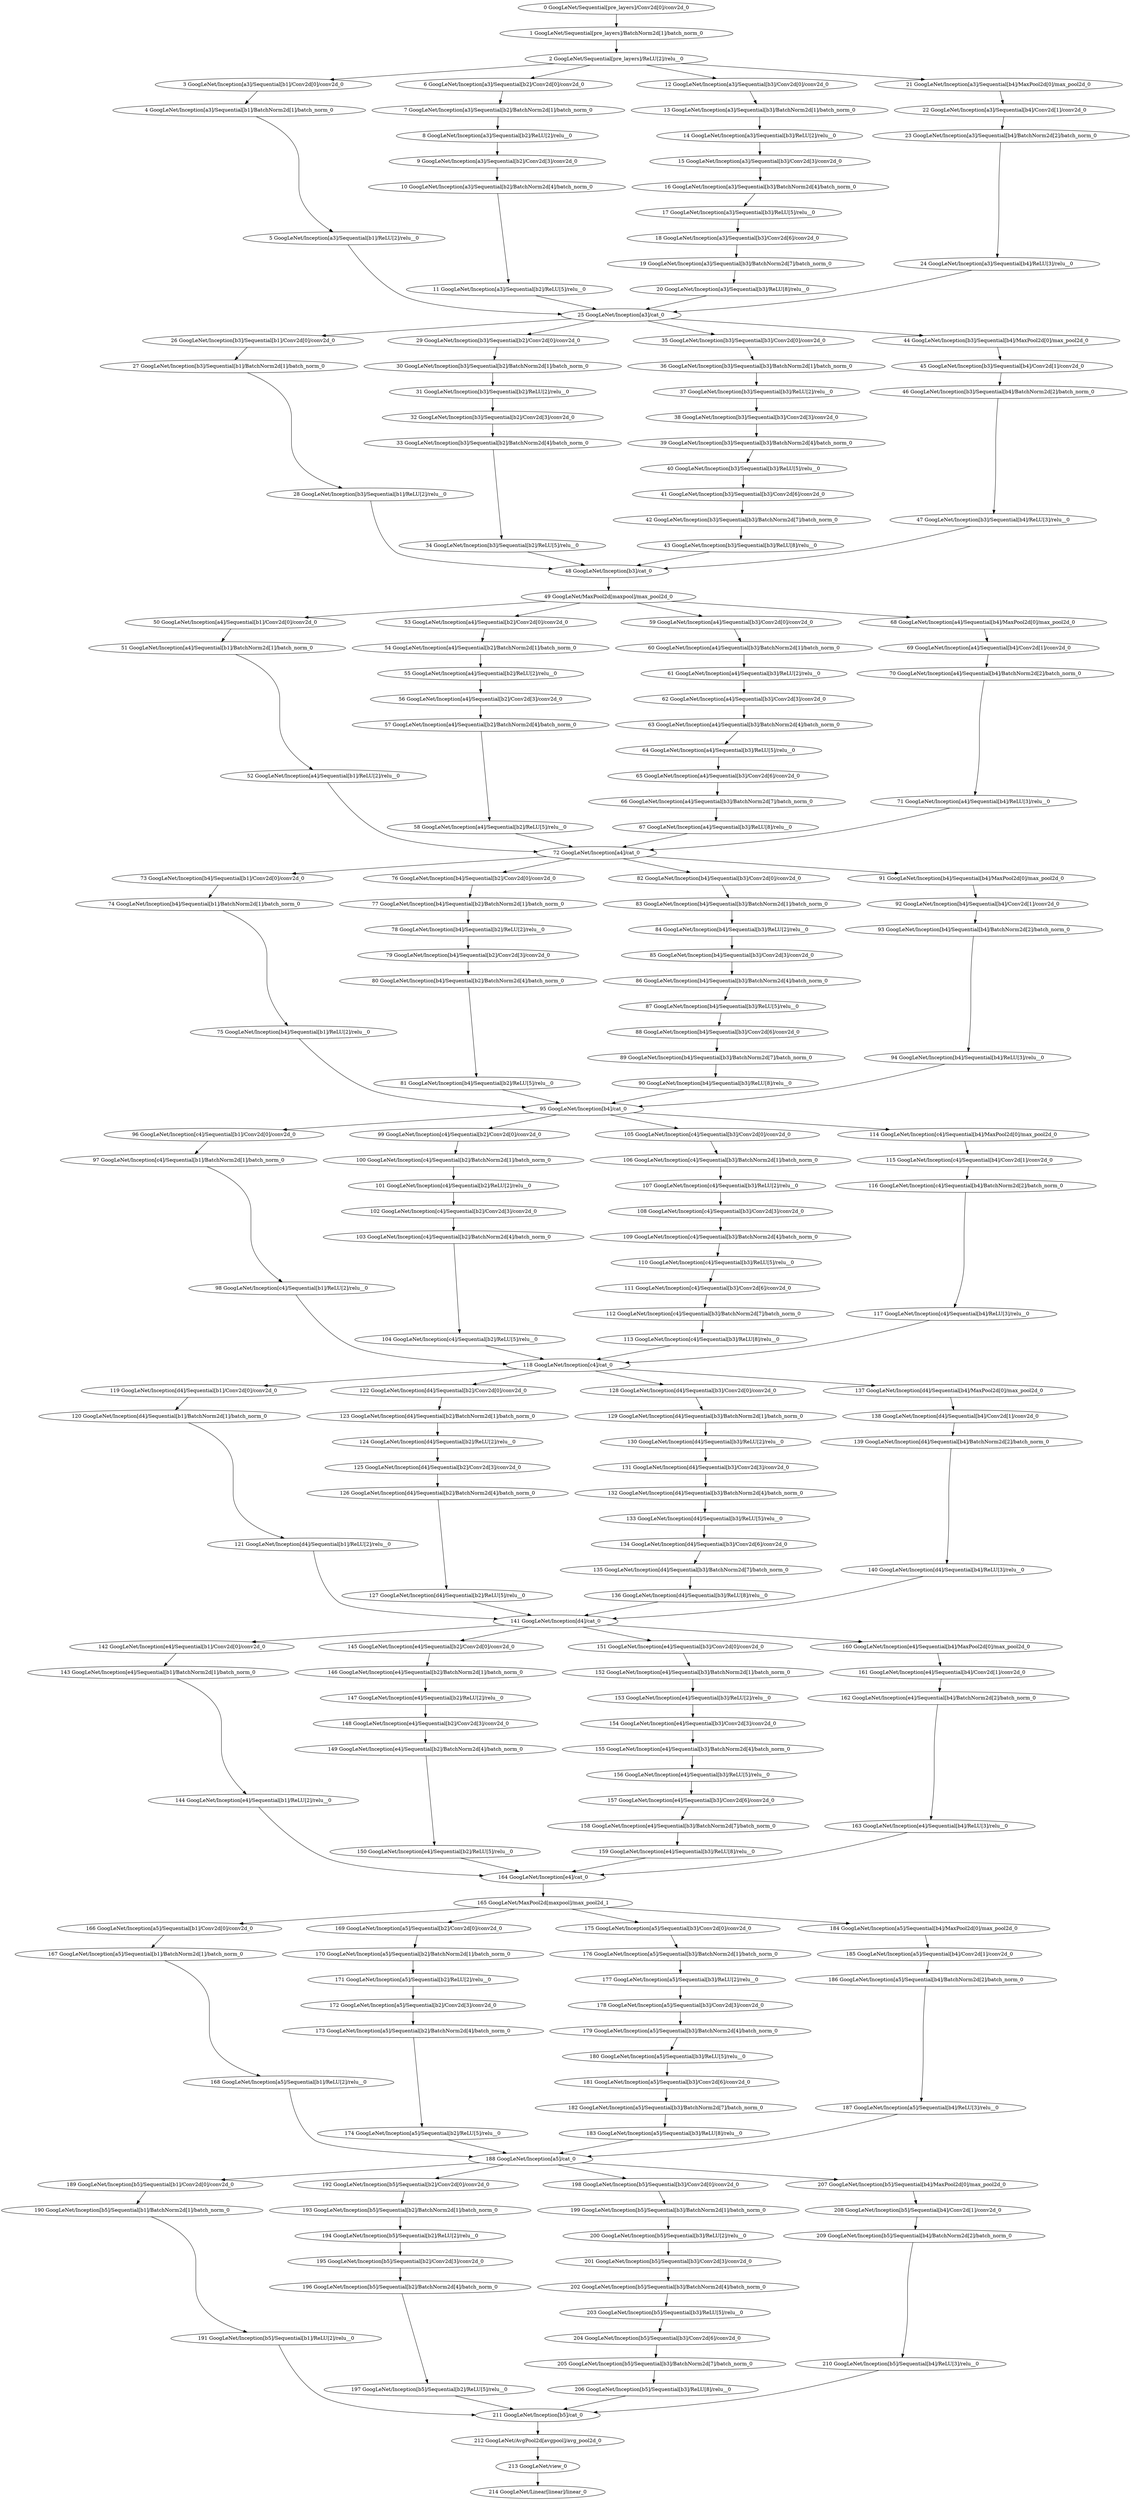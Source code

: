 strict digraph  {
"0 GoogLeNet/Sequential[pre_layers]/Conv2d[0]/conv2d_0" [id=0, type=conv2d];
"1 GoogLeNet/Sequential[pre_layers]/BatchNorm2d[1]/batch_norm_0" [id=1, type=batch_norm];
"2 GoogLeNet/Sequential[pre_layers]/ReLU[2]/relu__0" [id=2, type=relu_];
"3 GoogLeNet/Inception[a3]/Sequential[b1]/Conv2d[0]/conv2d_0" [id=3, type=conv2d];
"4 GoogLeNet/Inception[a3]/Sequential[b1]/BatchNorm2d[1]/batch_norm_0" [id=4, type=batch_norm];
"5 GoogLeNet/Inception[a3]/Sequential[b1]/ReLU[2]/relu__0" [id=5, type=relu_];
"6 GoogLeNet/Inception[a3]/Sequential[b2]/Conv2d[0]/conv2d_0" [id=6, type=conv2d];
"7 GoogLeNet/Inception[a3]/Sequential[b2]/BatchNorm2d[1]/batch_norm_0" [id=7, type=batch_norm];
"8 GoogLeNet/Inception[a3]/Sequential[b2]/ReLU[2]/relu__0" [id=8, type=relu_];
"9 GoogLeNet/Inception[a3]/Sequential[b2]/Conv2d[3]/conv2d_0" [id=9, type=conv2d];
"10 GoogLeNet/Inception[a3]/Sequential[b2]/BatchNorm2d[4]/batch_norm_0" [id=10, type=batch_norm];
"11 GoogLeNet/Inception[a3]/Sequential[b2]/ReLU[5]/relu__0" [id=11, type=relu_];
"12 GoogLeNet/Inception[a3]/Sequential[b3]/Conv2d[0]/conv2d_0" [id=12, type=conv2d];
"13 GoogLeNet/Inception[a3]/Sequential[b3]/BatchNorm2d[1]/batch_norm_0" [id=13, type=batch_norm];
"14 GoogLeNet/Inception[a3]/Sequential[b3]/ReLU[2]/relu__0" [id=14, type=relu_];
"15 GoogLeNet/Inception[a3]/Sequential[b3]/Conv2d[3]/conv2d_0" [id=15, type=conv2d];
"16 GoogLeNet/Inception[a3]/Sequential[b3]/BatchNorm2d[4]/batch_norm_0" [id=16, type=batch_norm];
"17 GoogLeNet/Inception[a3]/Sequential[b3]/ReLU[5]/relu__0" [id=17, type=relu_];
"18 GoogLeNet/Inception[a3]/Sequential[b3]/Conv2d[6]/conv2d_0" [id=18, type=conv2d];
"19 GoogLeNet/Inception[a3]/Sequential[b3]/BatchNorm2d[7]/batch_norm_0" [id=19, type=batch_norm];
"20 GoogLeNet/Inception[a3]/Sequential[b3]/ReLU[8]/relu__0" [id=20, type=relu_];
"21 GoogLeNet/Inception[a3]/Sequential[b4]/MaxPool2d[0]/max_pool2d_0" [id=21, type=max_pool2d];
"22 GoogLeNet/Inception[a3]/Sequential[b4]/Conv2d[1]/conv2d_0" [id=22, type=conv2d];
"23 GoogLeNet/Inception[a3]/Sequential[b4]/BatchNorm2d[2]/batch_norm_0" [id=23, type=batch_norm];
"24 GoogLeNet/Inception[a3]/Sequential[b4]/ReLU[3]/relu__0" [id=24, type=relu_];
"25 GoogLeNet/Inception[a3]/cat_0" [id=25, type=cat];
"26 GoogLeNet/Inception[b3]/Sequential[b1]/Conv2d[0]/conv2d_0" [id=26, type=conv2d];
"27 GoogLeNet/Inception[b3]/Sequential[b1]/BatchNorm2d[1]/batch_norm_0" [id=27, type=batch_norm];
"28 GoogLeNet/Inception[b3]/Sequential[b1]/ReLU[2]/relu__0" [id=28, type=relu_];
"29 GoogLeNet/Inception[b3]/Sequential[b2]/Conv2d[0]/conv2d_0" [id=29, type=conv2d];
"30 GoogLeNet/Inception[b3]/Sequential[b2]/BatchNorm2d[1]/batch_norm_0" [id=30, type=batch_norm];
"31 GoogLeNet/Inception[b3]/Sequential[b2]/ReLU[2]/relu__0" [id=31, type=relu_];
"32 GoogLeNet/Inception[b3]/Sequential[b2]/Conv2d[3]/conv2d_0" [id=32, type=conv2d];
"33 GoogLeNet/Inception[b3]/Sequential[b2]/BatchNorm2d[4]/batch_norm_0" [id=33, type=batch_norm];
"34 GoogLeNet/Inception[b3]/Sequential[b2]/ReLU[5]/relu__0" [id=34, type=relu_];
"35 GoogLeNet/Inception[b3]/Sequential[b3]/Conv2d[0]/conv2d_0" [id=35, type=conv2d];
"36 GoogLeNet/Inception[b3]/Sequential[b3]/BatchNorm2d[1]/batch_norm_0" [id=36, type=batch_norm];
"37 GoogLeNet/Inception[b3]/Sequential[b3]/ReLU[2]/relu__0" [id=37, type=relu_];
"38 GoogLeNet/Inception[b3]/Sequential[b3]/Conv2d[3]/conv2d_0" [id=38, type=conv2d];
"39 GoogLeNet/Inception[b3]/Sequential[b3]/BatchNorm2d[4]/batch_norm_0" [id=39, type=batch_norm];
"40 GoogLeNet/Inception[b3]/Sequential[b3]/ReLU[5]/relu__0" [id=40, type=relu_];
"41 GoogLeNet/Inception[b3]/Sequential[b3]/Conv2d[6]/conv2d_0" [id=41, type=conv2d];
"42 GoogLeNet/Inception[b3]/Sequential[b3]/BatchNorm2d[7]/batch_norm_0" [id=42, type=batch_norm];
"43 GoogLeNet/Inception[b3]/Sequential[b3]/ReLU[8]/relu__0" [id=43, type=relu_];
"44 GoogLeNet/Inception[b3]/Sequential[b4]/MaxPool2d[0]/max_pool2d_0" [id=44, type=max_pool2d];
"45 GoogLeNet/Inception[b3]/Sequential[b4]/Conv2d[1]/conv2d_0" [id=45, type=conv2d];
"46 GoogLeNet/Inception[b3]/Sequential[b4]/BatchNorm2d[2]/batch_norm_0" [id=46, type=batch_norm];
"47 GoogLeNet/Inception[b3]/Sequential[b4]/ReLU[3]/relu__0" [id=47, type=relu_];
"48 GoogLeNet/Inception[b3]/cat_0" [id=48, type=cat];
"49 GoogLeNet/MaxPool2d[maxpool]/max_pool2d_0" [id=49, type=max_pool2d];
"50 GoogLeNet/Inception[a4]/Sequential[b1]/Conv2d[0]/conv2d_0" [id=50, type=conv2d];
"51 GoogLeNet/Inception[a4]/Sequential[b1]/BatchNorm2d[1]/batch_norm_0" [id=51, type=batch_norm];
"52 GoogLeNet/Inception[a4]/Sequential[b1]/ReLU[2]/relu__0" [id=52, type=relu_];
"53 GoogLeNet/Inception[a4]/Sequential[b2]/Conv2d[0]/conv2d_0" [id=53, type=conv2d];
"54 GoogLeNet/Inception[a4]/Sequential[b2]/BatchNorm2d[1]/batch_norm_0" [id=54, type=batch_norm];
"55 GoogLeNet/Inception[a4]/Sequential[b2]/ReLU[2]/relu__0" [id=55, type=relu_];
"56 GoogLeNet/Inception[a4]/Sequential[b2]/Conv2d[3]/conv2d_0" [id=56, type=conv2d];
"57 GoogLeNet/Inception[a4]/Sequential[b2]/BatchNorm2d[4]/batch_norm_0" [id=57, type=batch_norm];
"58 GoogLeNet/Inception[a4]/Sequential[b2]/ReLU[5]/relu__0" [id=58, type=relu_];
"59 GoogLeNet/Inception[a4]/Sequential[b3]/Conv2d[0]/conv2d_0" [id=59, type=conv2d];
"60 GoogLeNet/Inception[a4]/Sequential[b3]/BatchNorm2d[1]/batch_norm_0" [id=60, type=batch_norm];
"61 GoogLeNet/Inception[a4]/Sequential[b3]/ReLU[2]/relu__0" [id=61, type=relu_];
"62 GoogLeNet/Inception[a4]/Sequential[b3]/Conv2d[3]/conv2d_0" [id=62, type=conv2d];
"63 GoogLeNet/Inception[a4]/Sequential[b3]/BatchNorm2d[4]/batch_norm_0" [id=63, type=batch_norm];
"64 GoogLeNet/Inception[a4]/Sequential[b3]/ReLU[5]/relu__0" [id=64, type=relu_];
"65 GoogLeNet/Inception[a4]/Sequential[b3]/Conv2d[6]/conv2d_0" [id=65, type=conv2d];
"66 GoogLeNet/Inception[a4]/Sequential[b3]/BatchNorm2d[7]/batch_norm_0" [id=66, type=batch_norm];
"67 GoogLeNet/Inception[a4]/Sequential[b3]/ReLU[8]/relu__0" [id=67, type=relu_];
"68 GoogLeNet/Inception[a4]/Sequential[b4]/MaxPool2d[0]/max_pool2d_0" [id=68, type=max_pool2d];
"69 GoogLeNet/Inception[a4]/Sequential[b4]/Conv2d[1]/conv2d_0" [id=69, type=conv2d];
"70 GoogLeNet/Inception[a4]/Sequential[b4]/BatchNorm2d[2]/batch_norm_0" [id=70, type=batch_norm];
"71 GoogLeNet/Inception[a4]/Sequential[b4]/ReLU[3]/relu__0" [id=71, type=relu_];
"72 GoogLeNet/Inception[a4]/cat_0" [id=72, type=cat];
"73 GoogLeNet/Inception[b4]/Sequential[b1]/Conv2d[0]/conv2d_0" [id=73, type=conv2d];
"74 GoogLeNet/Inception[b4]/Sequential[b1]/BatchNorm2d[1]/batch_norm_0" [id=74, type=batch_norm];
"75 GoogLeNet/Inception[b4]/Sequential[b1]/ReLU[2]/relu__0" [id=75, type=relu_];
"76 GoogLeNet/Inception[b4]/Sequential[b2]/Conv2d[0]/conv2d_0" [id=76, type=conv2d];
"77 GoogLeNet/Inception[b4]/Sequential[b2]/BatchNorm2d[1]/batch_norm_0" [id=77, type=batch_norm];
"78 GoogLeNet/Inception[b4]/Sequential[b2]/ReLU[2]/relu__0" [id=78, type=relu_];
"79 GoogLeNet/Inception[b4]/Sequential[b2]/Conv2d[3]/conv2d_0" [id=79, type=conv2d];
"80 GoogLeNet/Inception[b4]/Sequential[b2]/BatchNorm2d[4]/batch_norm_0" [id=80, type=batch_norm];
"81 GoogLeNet/Inception[b4]/Sequential[b2]/ReLU[5]/relu__0" [id=81, type=relu_];
"82 GoogLeNet/Inception[b4]/Sequential[b3]/Conv2d[0]/conv2d_0" [id=82, type=conv2d];
"83 GoogLeNet/Inception[b4]/Sequential[b3]/BatchNorm2d[1]/batch_norm_0" [id=83, type=batch_norm];
"84 GoogLeNet/Inception[b4]/Sequential[b3]/ReLU[2]/relu__0" [id=84, type=relu_];
"85 GoogLeNet/Inception[b4]/Sequential[b3]/Conv2d[3]/conv2d_0" [id=85, type=conv2d];
"86 GoogLeNet/Inception[b4]/Sequential[b3]/BatchNorm2d[4]/batch_norm_0" [id=86, type=batch_norm];
"87 GoogLeNet/Inception[b4]/Sequential[b3]/ReLU[5]/relu__0" [id=87, type=relu_];
"88 GoogLeNet/Inception[b4]/Sequential[b3]/Conv2d[6]/conv2d_0" [id=88, type=conv2d];
"89 GoogLeNet/Inception[b4]/Sequential[b3]/BatchNorm2d[7]/batch_norm_0" [id=89, type=batch_norm];
"90 GoogLeNet/Inception[b4]/Sequential[b3]/ReLU[8]/relu__0" [id=90, type=relu_];
"91 GoogLeNet/Inception[b4]/Sequential[b4]/MaxPool2d[0]/max_pool2d_0" [id=91, type=max_pool2d];
"92 GoogLeNet/Inception[b4]/Sequential[b4]/Conv2d[1]/conv2d_0" [id=92, type=conv2d];
"93 GoogLeNet/Inception[b4]/Sequential[b4]/BatchNorm2d[2]/batch_norm_0" [id=93, type=batch_norm];
"94 GoogLeNet/Inception[b4]/Sequential[b4]/ReLU[3]/relu__0" [id=94, type=relu_];
"95 GoogLeNet/Inception[b4]/cat_0" [id=95, type=cat];
"96 GoogLeNet/Inception[c4]/Sequential[b1]/Conv2d[0]/conv2d_0" [id=96, type=conv2d];
"97 GoogLeNet/Inception[c4]/Sequential[b1]/BatchNorm2d[1]/batch_norm_0" [id=97, type=batch_norm];
"98 GoogLeNet/Inception[c4]/Sequential[b1]/ReLU[2]/relu__0" [id=98, type=relu_];
"99 GoogLeNet/Inception[c4]/Sequential[b2]/Conv2d[0]/conv2d_0" [id=99, type=conv2d];
"100 GoogLeNet/Inception[c4]/Sequential[b2]/BatchNorm2d[1]/batch_norm_0" [id=100, type=batch_norm];
"101 GoogLeNet/Inception[c4]/Sequential[b2]/ReLU[2]/relu__0" [id=101, type=relu_];
"102 GoogLeNet/Inception[c4]/Sequential[b2]/Conv2d[3]/conv2d_0" [id=102, type=conv2d];
"103 GoogLeNet/Inception[c4]/Sequential[b2]/BatchNorm2d[4]/batch_norm_0" [id=103, type=batch_norm];
"104 GoogLeNet/Inception[c4]/Sequential[b2]/ReLU[5]/relu__0" [id=104, type=relu_];
"105 GoogLeNet/Inception[c4]/Sequential[b3]/Conv2d[0]/conv2d_0" [id=105, type=conv2d];
"106 GoogLeNet/Inception[c4]/Sequential[b3]/BatchNorm2d[1]/batch_norm_0" [id=106, type=batch_norm];
"107 GoogLeNet/Inception[c4]/Sequential[b3]/ReLU[2]/relu__0" [id=107, type=relu_];
"108 GoogLeNet/Inception[c4]/Sequential[b3]/Conv2d[3]/conv2d_0" [id=108, type=conv2d];
"109 GoogLeNet/Inception[c4]/Sequential[b3]/BatchNorm2d[4]/batch_norm_0" [id=109, type=batch_norm];
"110 GoogLeNet/Inception[c4]/Sequential[b3]/ReLU[5]/relu__0" [id=110, type=relu_];
"111 GoogLeNet/Inception[c4]/Sequential[b3]/Conv2d[6]/conv2d_0" [id=111, type=conv2d];
"112 GoogLeNet/Inception[c4]/Sequential[b3]/BatchNorm2d[7]/batch_norm_0" [id=112, type=batch_norm];
"113 GoogLeNet/Inception[c4]/Sequential[b3]/ReLU[8]/relu__0" [id=113, type=relu_];
"114 GoogLeNet/Inception[c4]/Sequential[b4]/MaxPool2d[0]/max_pool2d_0" [id=114, type=max_pool2d];
"115 GoogLeNet/Inception[c4]/Sequential[b4]/Conv2d[1]/conv2d_0" [id=115, type=conv2d];
"116 GoogLeNet/Inception[c4]/Sequential[b4]/BatchNorm2d[2]/batch_norm_0" [id=116, type=batch_norm];
"117 GoogLeNet/Inception[c4]/Sequential[b4]/ReLU[3]/relu__0" [id=117, type=relu_];
"118 GoogLeNet/Inception[c4]/cat_0" [id=118, type=cat];
"119 GoogLeNet/Inception[d4]/Sequential[b1]/Conv2d[0]/conv2d_0" [id=119, type=conv2d];
"120 GoogLeNet/Inception[d4]/Sequential[b1]/BatchNorm2d[1]/batch_norm_0" [id=120, type=batch_norm];
"121 GoogLeNet/Inception[d4]/Sequential[b1]/ReLU[2]/relu__0" [id=121, type=relu_];
"122 GoogLeNet/Inception[d4]/Sequential[b2]/Conv2d[0]/conv2d_0" [id=122, type=conv2d];
"123 GoogLeNet/Inception[d4]/Sequential[b2]/BatchNorm2d[1]/batch_norm_0" [id=123, type=batch_norm];
"124 GoogLeNet/Inception[d4]/Sequential[b2]/ReLU[2]/relu__0" [id=124, type=relu_];
"125 GoogLeNet/Inception[d4]/Sequential[b2]/Conv2d[3]/conv2d_0" [id=125, type=conv2d];
"126 GoogLeNet/Inception[d4]/Sequential[b2]/BatchNorm2d[4]/batch_norm_0" [id=126, type=batch_norm];
"127 GoogLeNet/Inception[d4]/Sequential[b2]/ReLU[5]/relu__0" [id=127, type=relu_];
"128 GoogLeNet/Inception[d4]/Sequential[b3]/Conv2d[0]/conv2d_0" [id=128, type=conv2d];
"129 GoogLeNet/Inception[d4]/Sequential[b3]/BatchNorm2d[1]/batch_norm_0" [id=129, type=batch_norm];
"130 GoogLeNet/Inception[d4]/Sequential[b3]/ReLU[2]/relu__0" [id=130, type=relu_];
"131 GoogLeNet/Inception[d4]/Sequential[b3]/Conv2d[3]/conv2d_0" [id=131, type=conv2d];
"132 GoogLeNet/Inception[d4]/Sequential[b3]/BatchNorm2d[4]/batch_norm_0" [id=132, type=batch_norm];
"133 GoogLeNet/Inception[d4]/Sequential[b3]/ReLU[5]/relu__0" [id=133, type=relu_];
"134 GoogLeNet/Inception[d4]/Sequential[b3]/Conv2d[6]/conv2d_0" [id=134, type=conv2d];
"135 GoogLeNet/Inception[d4]/Sequential[b3]/BatchNorm2d[7]/batch_norm_0" [id=135, type=batch_norm];
"136 GoogLeNet/Inception[d4]/Sequential[b3]/ReLU[8]/relu__0" [id=136, type=relu_];
"137 GoogLeNet/Inception[d4]/Sequential[b4]/MaxPool2d[0]/max_pool2d_0" [id=137, type=max_pool2d];
"138 GoogLeNet/Inception[d4]/Sequential[b4]/Conv2d[1]/conv2d_0" [id=138, type=conv2d];
"139 GoogLeNet/Inception[d4]/Sequential[b4]/BatchNorm2d[2]/batch_norm_0" [id=139, type=batch_norm];
"140 GoogLeNet/Inception[d4]/Sequential[b4]/ReLU[3]/relu__0" [id=140, type=relu_];
"141 GoogLeNet/Inception[d4]/cat_0" [id=141, type=cat];
"142 GoogLeNet/Inception[e4]/Sequential[b1]/Conv2d[0]/conv2d_0" [id=142, type=conv2d];
"143 GoogLeNet/Inception[e4]/Sequential[b1]/BatchNorm2d[1]/batch_norm_0" [id=143, type=batch_norm];
"144 GoogLeNet/Inception[e4]/Sequential[b1]/ReLU[2]/relu__0" [id=144, type=relu_];
"145 GoogLeNet/Inception[e4]/Sequential[b2]/Conv2d[0]/conv2d_0" [id=145, type=conv2d];
"146 GoogLeNet/Inception[e4]/Sequential[b2]/BatchNorm2d[1]/batch_norm_0" [id=146, type=batch_norm];
"147 GoogLeNet/Inception[e4]/Sequential[b2]/ReLU[2]/relu__0" [id=147, type=relu_];
"148 GoogLeNet/Inception[e4]/Sequential[b2]/Conv2d[3]/conv2d_0" [id=148, type=conv2d];
"149 GoogLeNet/Inception[e4]/Sequential[b2]/BatchNorm2d[4]/batch_norm_0" [id=149, type=batch_norm];
"150 GoogLeNet/Inception[e4]/Sequential[b2]/ReLU[5]/relu__0" [id=150, type=relu_];
"151 GoogLeNet/Inception[e4]/Sequential[b3]/Conv2d[0]/conv2d_0" [id=151, type=conv2d];
"152 GoogLeNet/Inception[e4]/Sequential[b3]/BatchNorm2d[1]/batch_norm_0" [id=152, type=batch_norm];
"153 GoogLeNet/Inception[e4]/Sequential[b3]/ReLU[2]/relu__0" [id=153, type=relu_];
"154 GoogLeNet/Inception[e4]/Sequential[b3]/Conv2d[3]/conv2d_0" [id=154, type=conv2d];
"155 GoogLeNet/Inception[e4]/Sequential[b3]/BatchNorm2d[4]/batch_norm_0" [id=155, type=batch_norm];
"156 GoogLeNet/Inception[e4]/Sequential[b3]/ReLU[5]/relu__0" [id=156, type=relu_];
"157 GoogLeNet/Inception[e4]/Sequential[b3]/Conv2d[6]/conv2d_0" [id=157, type=conv2d];
"158 GoogLeNet/Inception[e4]/Sequential[b3]/BatchNorm2d[7]/batch_norm_0" [id=158, type=batch_norm];
"159 GoogLeNet/Inception[e4]/Sequential[b3]/ReLU[8]/relu__0" [id=159, type=relu_];
"160 GoogLeNet/Inception[e4]/Sequential[b4]/MaxPool2d[0]/max_pool2d_0" [id=160, type=max_pool2d];
"161 GoogLeNet/Inception[e4]/Sequential[b4]/Conv2d[1]/conv2d_0" [id=161, type=conv2d];
"162 GoogLeNet/Inception[e4]/Sequential[b4]/BatchNorm2d[2]/batch_norm_0" [id=162, type=batch_norm];
"163 GoogLeNet/Inception[e4]/Sequential[b4]/ReLU[3]/relu__0" [id=163, type=relu_];
"164 GoogLeNet/Inception[e4]/cat_0" [id=164, type=cat];
"165 GoogLeNet/MaxPool2d[maxpool]/max_pool2d_1" [id=165, type=max_pool2d];
"166 GoogLeNet/Inception[a5]/Sequential[b1]/Conv2d[0]/conv2d_0" [id=166, type=conv2d];
"167 GoogLeNet/Inception[a5]/Sequential[b1]/BatchNorm2d[1]/batch_norm_0" [id=167, type=batch_norm];
"168 GoogLeNet/Inception[a5]/Sequential[b1]/ReLU[2]/relu__0" [id=168, type=relu_];
"169 GoogLeNet/Inception[a5]/Sequential[b2]/Conv2d[0]/conv2d_0" [id=169, type=conv2d];
"170 GoogLeNet/Inception[a5]/Sequential[b2]/BatchNorm2d[1]/batch_norm_0" [id=170, type=batch_norm];
"171 GoogLeNet/Inception[a5]/Sequential[b2]/ReLU[2]/relu__0" [id=171, type=relu_];
"172 GoogLeNet/Inception[a5]/Sequential[b2]/Conv2d[3]/conv2d_0" [id=172, type=conv2d];
"173 GoogLeNet/Inception[a5]/Sequential[b2]/BatchNorm2d[4]/batch_norm_0" [id=173, type=batch_norm];
"174 GoogLeNet/Inception[a5]/Sequential[b2]/ReLU[5]/relu__0" [id=174, type=relu_];
"175 GoogLeNet/Inception[a5]/Sequential[b3]/Conv2d[0]/conv2d_0" [id=175, type=conv2d];
"176 GoogLeNet/Inception[a5]/Sequential[b3]/BatchNorm2d[1]/batch_norm_0" [id=176, type=batch_norm];
"177 GoogLeNet/Inception[a5]/Sequential[b3]/ReLU[2]/relu__0" [id=177, type=relu_];
"178 GoogLeNet/Inception[a5]/Sequential[b3]/Conv2d[3]/conv2d_0" [id=178, type=conv2d];
"179 GoogLeNet/Inception[a5]/Sequential[b3]/BatchNorm2d[4]/batch_norm_0" [id=179, type=batch_norm];
"180 GoogLeNet/Inception[a5]/Sequential[b3]/ReLU[5]/relu__0" [id=180, type=relu_];
"181 GoogLeNet/Inception[a5]/Sequential[b3]/Conv2d[6]/conv2d_0" [id=181, type=conv2d];
"182 GoogLeNet/Inception[a5]/Sequential[b3]/BatchNorm2d[7]/batch_norm_0" [id=182, type=batch_norm];
"183 GoogLeNet/Inception[a5]/Sequential[b3]/ReLU[8]/relu__0" [id=183, type=relu_];
"184 GoogLeNet/Inception[a5]/Sequential[b4]/MaxPool2d[0]/max_pool2d_0" [id=184, type=max_pool2d];
"185 GoogLeNet/Inception[a5]/Sequential[b4]/Conv2d[1]/conv2d_0" [id=185, type=conv2d];
"186 GoogLeNet/Inception[a5]/Sequential[b4]/BatchNorm2d[2]/batch_norm_0" [id=186, type=batch_norm];
"187 GoogLeNet/Inception[a5]/Sequential[b4]/ReLU[3]/relu__0" [id=187, type=relu_];
"188 GoogLeNet/Inception[a5]/cat_0" [id=188, type=cat];
"189 GoogLeNet/Inception[b5]/Sequential[b1]/Conv2d[0]/conv2d_0" [id=189, type=conv2d];
"190 GoogLeNet/Inception[b5]/Sequential[b1]/BatchNorm2d[1]/batch_norm_0" [id=190, type=batch_norm];
"191 GoogLeNet/Inception[b5]/Sequential[b1]/ReLU[2]/relu__0" [id=191, type=relu_];
"192 GoogLeNet/Inception[b5]/Sequential[b2]/Conv2d[0]/conv2d_0" [id=192, type=conv2d];
"193 GoogLeNet/Inception[b5]/Sequential[b2]/BatchNorm2d[1]/batch_norm_0" [id=193, type=batch_norm];
"194 GoogLeNet/Inception[b5]/Sequential[b2]/ReLU[2]/relu__0" [id=194, type=relu_];
"195 GoogLeNet/Inception[b5]/Sequential[b2]/Conv2d[3]/conv2d_0" [id=195, type=conv2d];
"196 GoogLeNet/Inception[b5]/Sequential[b2]/BatchNorm2d[4]/batch_norm_0" [id=196, type=batch_norm];
"197 GoogLeNet/Inception[b5]/Sequential[b2]/ReLU[5]/relu__0" [id=197, type=relu_];
"198 GoogLeNet/Inception[b5]/Sequential[b3]/Conv2d[0]/conv2d_0" [id=198, type=conv2d];
"199 GoogLeNet/Inception[b5]/Sequential[b3]/BatchNorm2d[1]/batch_norm_0" [id=199, type=batch_norm];
"200 GoogLeNet/Inception[b5]/Sequential[b3]/ReLU[2]/relu__0" [id=200, type=relu_];
"201 GoogLeNet/Inception[b5]/Sequential[b3]/Conv2d[3]/conv2d_0" [id=201, type=conv2d];
"202 GoogLeNet/Inception[b5]/Sequential[b3]/BatchNorm2d[4]/batch_norm_0" [id=202, type=batch_norm];
"203 GoogLeNet/Inception[b5]/Sequential[b3]/ReLU[5]/relu__0" [id=203, type=relu_];
"204 GoogLeNet/Inception[b5]/Sequential[b3]/Conv2d[6]/conv2d_0" [id=204, type=conv2d];
"205 GoogLeNet/Inception[b5]/Sequential[b3]/BatchNorm2d[7]/batch_norm_0" [id=205, type=batch_norm];
"206 GoogLeNet/Inception[b5]/Sequential[b3]/ReLU[8]/relu__0" [id=206, type=relu_];
"207 GoogLeNet/Inception[b5]/Sequential[b4]/MaxPool2d[0]/max_pool2d_0" [id=207, type=max_pool2d];
"208 GoogLeNet/Inception[b5]/Sequential[b4]/Conv2d[1]/conv2d_0" [id=208, type=conv2d];
"209 GoogLeNet/Inception[b5]/Sequential[b4]/BatchNorm2d[2]/batch_norm_0" [id=209, type=batch_norm];
"210 GoogLeNet/Inception[b5]/Sequential[b4]/ReLU[3]/relu__0" [id=210, type=relu_];
"211 GoogLeNet/Inception[b5]/cat_0" [id=211, type=cat];
"212 GoogLeNet/AvgPool2d[avgpool]/avg_pool2d_0" [id=212, type=avg_pool2d];
"213 GoogLeNet/view_0" [id=213, type=view];
"214 GoogLeNet/Linear[linear]/linear_0" [id=214, type=linear];
"0 GoogLeNet/Sequential[pre_layers]/Conv2d[0]/conv2d_0" -> "1 GoogLeNet/Sequential[pre_layers]/BatchNorm2d[1]/batch_norm_0";
"1 GoogLeNet/Sequential[pre_layers]/BatchNorm2d[1]/batch_norm_0" -> "2 GoogLeNet/Sequential[pre_layers]/ReLU[2]/relu__0";
"2 GoogLeNet/Sequential[pre_layers]/ReLU[2]/relu__0" -> "3 GoogLeNet/Inception[a3]/Sequential[b1]/Conv2d[0]/conv2d_0";
"2 GoogLeNet/Sequential[pre_layers]/ReLU[2]/relu__0" -> "6 GoogLeNet/Inception[a3]/Sequential[b2]/Conv2d[0]/conv2d_0";
"2 GoogLeNet/Sequential[pre_layers]/ReLU[2]/relu__0" -> "12 GoogLeNet/Inception[a3]/Sequential[b3]/Conv2d[0]/conv2d_0";
"2 GoogLeNet/Sequential[pre_layers]/ReLU[2]/relu__0" -> "21 GoogLeNet/Inception[a3]/Sequential[b4]/MaxPool2d[0]/max_pool2d_0";
"3 GoogLeNet/Inception[a3]/Sequential[b1]/Conv2d[0]/conv2d_0" -> "4 GoogLeNet/Inception[a3]/Sequential[b1]/BatchNorm2d[1]/batch_norm_0";
"4 GoogLeNet/Inception[a3]/Sequential[b1]/BatchNorm2d[1]/batch_norm_0" -> "5 GoogLeNet/Inception[a3]/Sequential[b1]/ReLU[2]/relu__0";
"5 GoogLeNet/Inception[a3]/Sequential[b1]/ReLU[2]/relu__0" -> "25 GoogLeNet/Inception[a3]/cat_0";
"6 GoogLeNet/Inception[a3]/Sequential[b2]/Conv2d[0]/conv2d_0" -> "7 GoogLeNet/Inception[a3]/Sequential[b2]/BatchNorm2d[1]/batch_norm_0";
"7 GoogLeNet/Inception[a3]/Sequential[b2]/BatchNorm2d[1]/batch_norm_0" -> "8 GoogLeNet/Inception[a3]/Sequential[b2]/ReLU[2]/relu__0";
"8 GoogLeNet/Inception[a3]/Sequential[b2]/ReLU[2]/relu__0" -> "9 GoogLeNet/Inception[a3]/Sequential[b2]/Conv2d[3]/conv2d_0";
"9 GoogLeNet/Inception[a3]/Sequential[b2]/Conv2d[3]/conv2d_0" -> "10 GoogLeNet/Inception[a3]/Sequential[b2]/BatchNorm2d[4]/batch_norm_0";
"10 GoogLeNet/Inception[a3]/Sequential[b2]/BatchNorm2d[4]/batch_norm_0" -> "11 GoogLeNet/Inception[a3]/Sequential[b2]/ReLU[5]/relu__0";
"11 GoogLeNet/Inception[a3]/Sequential[b2]/ReLU[5]/relu__0" -> "25 GoogLeNet/Inception[a3]/cat_0";
"12 GoogLeNet/Inception[a3]/Sequential[b3]/Conv2d[0]/conv2d_0" -> "13 GoogLeNet/Inception[a3]/Sequential[b3]/BatchNorm2d[1]/batch_norm_0";
"13 GoogLeNet/Inception[a3]/Sequential[b3]/BatchNorm2d[1]/batch_norm_0" -> "14 GoogLeNet/Inception[a3]/Sequential[b3]/ReLU[2]/relu__0";
"14 GoogLeNet/Inception[a3]/Sequential[b3]/ReLU[2]/relu__0" -> "15 GoogLeNet/Inception[a3]/Sequential[b3]/Conv2d[3]/conv2d_0";
"15 GoogLeNet/Inception[a3]/Sequential[b3]/Conv2d[3]/conv2d_0" -> "16 GoogLeNet/Inception[a3]/Sequential[b3]/BatchNorm2d[4]/batch_norm_0";
"16 GoogLeNet/Inception[a3]/Sequential[b3]/BatchNorm2d[4]/batch_norm_0" -> "17 GoogLeNet/Inception[a3]/Sequential[b3]/ReLU[5]/relu__0";
"17 GoogLeNet/Inception[a3]/Sequential[b3]/ReLU[5]/relu__0" -> "18 GoogLeNet/Inception[a3]/Sequential[b3]/Conv2d[6]/conv2d_0";
"18 GoogLeNet/Inception[a3]/Sequential[b3]/Conv2d[6]/conv2d_0" -> "19 GoogLeNet/Inception[a3]/Sequential[b3]/BatchNorm2d[7]/batch_norm_0";
"19 GoogLeNet/Inception[a3]/Sequential[b3]/BatchNorm2d[7]/batch_norm_0" -> "20 GoogLeNet/Inception[a3]/Sequential[b3]/ReLU[8]/relu__0";
"20 GoogLeNet/Inception[a3]/Sequential[b3]/ReLU[8]/relu__0" -> "25 GoogLeNet/Inception[a3]/cat_0";
"21 GoogLeNet/Inception[a3]/Sequential[b4]/MaxPool2d[0]/max_pool2d_0" -> "22 GoogLeNet/Inception[a3]/Sequential[b4]/Conv2d[1]/conv2d_0";
"22 GoogLeNet/Inception[a3]/Sequential[b4]/Conv2d[1]/conv2d_0" -> "23 GoogLeNet/Inception[a3]/Sequential[b4]/BatchNorm2d[2]/batch_norm_0";
"23 GoogLeNet/Inception[a3]/Sequential[b4]/BatchNorm2d[2]/batch_norm_0" -> "24 GoogLeNet/Inception[a3]/Sequential[b4]/ReLU[3]/relu__0";
"24 GoogLeNet/Inception[a3]/Sequential[b4]/ReLU[3]/relu__0" -> "25 GoogLeNet/Inception[a3]/cat_0";
"25 GoogLeNet/Inception[a3]/cat_0" -> "26 GoogLeNet/Inception[b3]/Sequential[b1]/Conv2d[0]/conv2d_0";
"25 GoogLeNet/Inception[a3]/cat_0" -> "29 GoogLeNet/Inception[b3]/Sequential[b2]/Conv2d[0]/conv2d_0";
"25 GoogLeNet/Inception[a3]/cat_0" -> "35 GoogLeNet/Inception[b3]/Sequential[b3]/Conv2d[0]/conv2d_0";
"25 GoogLeNet/Inception[a3]/cat_0" -> "44 GoogLeNet/Inception[b3]/Sequential[b4]/MaxPool2d[0]/max_pool2d_0";
"26 GoogLeNet/Inception[b3]/Sequential[b1]/Conv2d[0]/conv2d_0" -> "27 GoogLeNet/Inception[b3]/Sequential[b1]/BatchNorm2d[1]/batch_norm_0";
"27 GoogLeNet/Inception[b3]/Sequential[b1]/BatchNorm2d[1]/batch_norm_0" -> "28 GoogLeNet/Inception[b3]/Sequential[b1]/ReLU[2]/relu__0";
"28 GoogLeNet/Inception[b3]/Sequential[b1]/ReLU[2]/relu__0" -> "48 GoogLeNet/Inception[b3]/cat_0";
"29 GoogLeNet/Inception[b3]/Sequential[b2]/Conv2d[0]/conv2d_0" -> "30 GoogLeNet/Inception[b3]/Sequential[b2]/BatchNorm2d[1]/batch_norm_0";
"30 GoogLeNet/Inception[b3]/Sequential[b2]/BatchNorm2d[1]/batch_norm_0" -> "31 GoogLeNet/Inception[b3]/Sequential[b2]/ReLU[2]/relu__0";
"31 GoogLeNet/Inception[b3]/Sequential[b2]/ReLU[2]/relu__0" -> "32 GoogLeNet/Inception[b3]/Sequential[b2]/Conv2d[3]/conv2d_0";
"32 GoogLeNet/Inception[b3]/Sequential[b2]/Conv2d[3]/conv2d_0" -> "33 GoogLeNet/Inception[b3]/Sequential[b2]/BatchNorm2d[4]/batch_norm_0";
"33 GoogLeNet/Inception[b3]/Sequential[b2]/BatchNorm2d[4]/batch_norm_0" -> "34 GoogLeNet/Inception[b3]/Sequential[b2]/ReLU[5]/relu__0";
"34 GoogLeNet/Inception[b3]/Sequential[b2]/ReLU[5]/relu__0" -> "48 GoogLeNet/Inception[b3]/cat_0";
"35 GoogLeNet/Inception[b3]/Sequential[b3]/Conv2d[0]/conv2d_0" -> "36 GoogLeNet/Inception[b3]/Sequential[b3]/BatchNorm2d[1]/batch_norm_0";
"36 GoogLeNet/Inception[b3]/Sequential[b3]/BatchNorm2d[1]/batch_norm_0" -> "37 GoogLeNet/Inception[b3]/Sequential[b3]/ReLU[2]/relu__0";
"37 GoogLeNet/Inception[b3]/Sequential[b3]/ReLU[2]/relu__0" -> "38 GoogLeNet/Inception[b3]/Sequential[b3]/Conv2d[3]/conv2d_0";
"38 GoogLeNet/Inception[b3]/Sequential[b3]/Conv2d[3]/conv2d_0" -> "39 GoogLeNet/Inception[b3]/Sequential[b3]/BatchNorm2d[4]/batch_norm_0";
"39 GoogLeNet/Inception[b3]/Sequential[b3]/BatchNorm2d[4]/batch_norm_0" -> "40 GoogLeNet/Inception[b3]/Sequential[b3]/ReLU[5]/relu__0";
"40 GoogLeNet/Inception[b3]/Sequential[b3]/ReLU[5]/relu__0" -> "41 GoogLeNet/Inception[b3]/Sequential[b3]/Conv2d[6]/conv2d_0";
"41 GoogLeNet/Inception[b3]/Sequential[b3]/Conv2d[6]/conv2d_0" -> "42 GoogLeNet/Inception[b3]/Sequential[b3]/BatchNorm2d[7]/batch_norm_0";
"42 GoogLeNet/Inception[b3]/Sequential[b3]/BatchNorm2d[7]/batch_norm_0" -> "43 GoogLeNet/Inception[b3]/Sequential[b3]/ReLU[8]/relu__0";
"43 GoogLeNet/Inception[b3]/Sequential[b3]/ReLU[8]/relu__0" -> "48 GoogLeNet/Inception[b3]/cat_0";
"44 GoogLeNet/Inception[b3]/Sequential[b4]/MaxPool2d[0]/max_pool2d_0" -> "45 GoogLeNet/Inception[b3]/Sequential[b4]/Conv2d[1]/conv2d_0";
"45 GoogLeNet/Inception[b3]/Sequential[b4]/Conv2d[1]/conv2d_0" -> "46 GoogLeNet/Inception[b3]/Sequential[b4]/BatchNorm2d[2]/batch_norm_0";
"46 GoogLeNet/Inception[b3]/Sequential[b4]/BatchNorm2d[2]/batch_norm_0" -> "47 GoogLeNet/Inception[b3]/Sequential[b4]/ReLU[3]/relu__0";
"47 GoogLeNet/Inception[b3]/Sequential[b4]/ReLU[3]/relu__0" -> "48 GoogLeNet/Inception[b3]/cat_0";
"48 GoogLeNet/Inception[b3]/cat_0" -> "49 GoogLeNet/MaxPool2d[maxpool]/max_pool2d_0";
"49 GoogLeNet/MaxPool2d[maxpool]/max_pool2d_0" -> "50 GoogLeNet/Inception[a4]/Sequential[b1]/Conv2d[0]/conv2d_0";
"49 GoogLeNet/MaxPool2d[maxpool]/max_pool2d_0" -> "53 GoogLeNet/Inception[a4]/Sequential[b2]/Conv2d[0]/conv2d_0";
"49 GoogLeNet/MaxPool2d[maxpool]/max_pool2d_0" -> "59 GoogLeNet/Inception[a4]/Sequential[b3]/Conv2d[0]/conv2d_0";
"49 GoogLeNet/MaxPool2d[maxpool]/max_pool2d_0" -> "68 GoogLeNet/Inception[a4]/Sequential[b4]/MaxPool2d[0]/max_pool2d_0";
"50 GoogLeNet/Inception[a4]/Sequential[b1]/Conv2d[0]/conv2d_0" -> "51 GoogLeNet/Inception[a4]/Sequential[b1]/BatchNorm2d[1]/batch_norm_0";
"51 GoogLeNet/Inception[a4]/Sequential[b1]/BatchNorm2d[1]/batch_norm_0" -> "52 GoogLeNet/Inception[a4]/Sequential[b1]/ReLU[2]/relu__0";
"52 GoogLeNet/Inception[a4]/Sequential[b1]/ReLU[2]/relu__0" -> "72 GoogLeNet/Inception[a4]/cat_0";
"53 GoogLeNet/Inception[a4]/Sequential[b2]/Conv2d[0]/conv2d_0" -> "54 GoogLeNet/Inception[a4]/Sequential[b2]/BatchNorm2d[1]/batch_norm_0";
"54 GoogLeNet/Inception[a4]/Sequential[b2]/BatchNorm2d[1]/batch_norm_0" -> "55 GoogLeNet/Inception[a4]/Sequential[b2]/ReLU[2]/relu__0";
"55 GoogLeNet/Inception[a4]/Sequential[b2]/ReLU[2]/relu__0" -> "56 GoogLeNet/Inception[a4]/Sequential[b2]/Conv2d[3]/conv2d_0";
"56 GoogLeNet/Inception[a4]/Sequential[b2]/Conv2d[3]/conv2d_0" -> "57 GoogLeNet/Inception[a4]/Sequential[b2]/BatchNorm2d[4]/batch_norm_0";
"57 GoogLeNet/Inception[a4]/Sequential[b2]/BatchNorm2d[4]/batch_norm_0" -> "58 GoogLeNet/Inception[a4]/Sequential[b2]/ReLU[5]/relu__0";
"58 GoogLeNet/Inception[a4]/Sequential[b2]/ReLU[5]/relu__0" -> "72 GoogLeNet/Inception[a4]/cat_0";
"59 GoogLeNet/Inception[a4]/Sequential[b3]/Conv2d[0]/conv2d_0" -> "60 GoogLeNet/Inception[a4]/Sequential[b3]/BatchNorm2d[1]/batch_norm_0";
"60 GoogLeNet/Inception[a4]/Sequential[b3]/BatchNorm2d[1]/batch_norm_0" -> "61 GoogLeNet/Inception[a4]/Sequential[b3]/ReLU[2]/relu__0";
"61 GoogLeNet/Inception[a4]/Sequential[b3]/ReLU[2]/relu__0" -> "62 GoogLeNet/Inception[a4]/Sequential[b3]/Conv2d[3]/conv2d_0";
"62 GoogLeNet/Inception[a4]/Sequential[b3]/Conv2d[3]/conv2d_0" -> "63 GoogLeNet/Inception[a4]/Sequential[b3]/BatchNorm2d[4]/batch_norm_0";
"63 GoogLeNet/Inception[a4]/Sequential[b3]/BatchNorm2d[4]/batch_norm_0" -> "64 GoogLeNet/Inception[a4]/Sequential[b3]/ReLU[5]/relu__0";
"64 GoogLeNet/Inception[a4]/Sequential[b3]/ReLU[5]/relu__0" -> "65 GoogLeNet/Inception[a4]/Sequential[b3]/Conv2d[6]/conv2d_0";
"65 GoogLeNet/Inception[a4]/Sequential[b3]/Conv2d[6]/conv2d_0" -> "66 GoogLeNet/Inception[a4]/Sequential[b3]/BatchNorm2d[7]/batch_norm_0";
"66 GoogLeNet/Inception[a4]/Sequential[b3]/BatchNorm2d[7]/batch_norm_0" -> "67 GoogLeNet/Inception[a4]/Sequential[b3]/ReLU[8]/relu__0";
"67 GoogLeNet/Inception[a4]/Sequential[b3]/ReLU[8]/relu__0" -> "72 GoogLeNet/Inception[a4]/cat_0";
"68 GoogLeNet/Inception[a4]/Sequential[b4]/MaxPool2d[0]/max_pool2d_0" -> "69 GoogLeNet/Inception[a4]/Sequential[b4]/Conv2d[1]/conv2d_0";
"69 GoogLeNet/Inception[a4]/Sequential[b4]/Conv2d[1]/conv2d_0" -> "70 GoogLeNet/Inception[a4]/Sequential[b4]/BatchNorm2d[2]/batch_norm_0";
"70 GoogLeNet/Inception[a4]/Sequential[b4]/BatchNorm2d[2]/batch_norm_0" -> "71 GoogLeNet/Inception[a4]/Sequential[b4]/ReLU[3]/relu__0";
"71 GoogLeNet/Inception[a4]/Sequential[b4]/ReLU[3]/relu__0" -> "72 GoogLeNet/Inception[a4]/cat_0";
"72 GoogLeNet/Inception[a4]/cat_0" -> "73 GoogLeNet/Inception[b4]/Sequential[b1]/Conv2d[0]/conv2d_0";
"72 GoogLeNet/Inception[a4]/cat_0" -> "76 GoogLeNet/Inception[b4]/Sequential[b2]/Conv2d[0]/conv2d_0";
"72 GoogLeNet/Inception[a4]/cat_0" -> "82 GoogLeNet/Inception[b4]/Sequential[b3]/Conv2d[0]/conv2d_0";
"72 GoogLeNet/Inception[a4]/cat_0" -> "91 GoogLeNet/Inception[b4]/Sequential[b4]/MaxPool2d[0]/max_pool2d_0";
"73 GoogLeNet/Inception[b4]/Sequential[b1]/Conv2d[0]/conv2d_0" -> "74 GoogLeNet/Inception[b4]/Sequential[b1]/BatchNorm2d[1]/batch_norm_0";
"74 GoogLeNet/Inception[b4]/Sequential[b1]/BatchNorm2d[1]/batch_norm_0" -> "75 GoogLeNet/Inception[b4]/Sequential[b1]/ReLU[2]/relu__0";
"75 GoogLeNet/Inception[b4]/Sequential[b1]/ReLU[2]/relu__0" -> "95 GoogLeNet/Inception[b4]/cat_0";
"76 GoogLeNet/Inception[b4]/Sequential[b2]/Conv2d[0]/conv2d_0" -> "77 GoogLeNet/Inception[b4]/Sequential[b2]/BatchNorm2d[1]/batch_norm_0";
"77 GoogLeNet/Inception[b4]/Sequential[b2]/BatchNorm2d[1]/batch_norm_0" -> "78 GoogLeNet/Inception[b4]/Sequential[b2]/ReLU[2]/relu__0";
"78 GoogLeNet/Inception[b4]/Sequential[b2]/ReLU[2]/relu__0" -> "79 GoogLeNet/Inception[b4]/Sequential[b2]/Conv2d[3]/conv2d_0";
"79 GoogLeNet/Inception[b4]/Sequential[b2]/Conv2d[3]/conv2d_0" -> "80 GoogLeNet/Inception[b4]/Sequential[b2]/BatchNorm2d[4]/batch_norm_0";
"80 GoogLeNet/Inception[b4]/Sequential[b2]/BatchNorm2d[4]/batch_norm_0" -> "81 GoogLeNet/Inception[b4]/Sequential[b2]/ReLU[5]/relu__0";
"81 GoogLeNet/Inception[b4]/Sequential[b2]/ReLU[5]/relu__0" -> "95 GoogLeNet/Inception[b4]/cat_0";
"82 GoogLeNet/Inception[b4]/Sequential[b3]/Conv2d[0]/conv2d_0" -> "83 GoogLeNet/Inception[b4]/Sequential[b3]/BatchNorm2d[1]/batch_norm_0";
"83 GoogLeNet/Inception[b4]/Sequential[b3]/BatchNorm2d[1]/batch_norm_0" -> "84 GoogLeNet/Inception[b4]/Sequential[b3]/ReLU[2]/relu__0";
"84 GoogLeNet/Inception[b4]/Sequential[b3]/ReLU[2]/relu__0" -> "85 GoogLeNet/Inception[b4]/Sequential[b3]/Conv2d[3]/conv2d_0";
"85 GoogLeNet/Inception[b4]/Sequential[b3]/Conv2d[3]/conv2d_0" -> "86 GoogLeNet/Inception[b4]/Sequential[b3]/BatchNorm2d[4]/batch_norm_0";
"86 GoogLeNet/Inception[b4]/Sequential[b3]/BatchNorm2d[4]/batch_norm_0" -> "87 GoogLeNet/Inception[b4]/Sequential[b3]/ReLU[5]/relu__0";
"87 GoogLeNet/Inception[b4]/Sequential[b3]/ReLU[5]/relu__0" -> "88 GoogLeNet/Inception[b4]/Sequential[b3]/Conv2d[6]/conv2d_0";
"88 GoogLeNet/Inception[b4]/Sequential[b3]/Conv2d[6]/conv2d_0" -> "89 GoogLeNet/Inception[b4]/Sequential[b3]/BatchNorm2d[7]/batch_norm_0";
"89 GoogLeNet/Inception[b4]/Sequential[b3]/BatchNorm2d[7]/batch_norm_0" -> "90 GoogLeNet/Inception[b4]/Sequential[b3]/ReLU[8]/relu__0";
"90 GoogLeNet/Inception[b4]/Sequential[b3]/ReLU[8]/relu__0" -> "95 GoogLeNet/Inception[b4]/cat_0";
"91 GoogLeNet/Inception[b4]/Sequential[b4]/MaxPool2d[0]/max_pool2d_0" -> "92 GoogLeNet/Inception[b4]/Sequential[b4]/Conv2d[1]/conv2d_0";
"92 GoogLeNet/Inception[b4]/Sequential[b4]/Conv2d[1]/conv2d_0" -> "93 GoogLeNet/Inception[b4]/Sequential[b4]/BatchNorm2d[2]/batch_norm_0";
"93 GoogLeNet/Inception[b4]/Sequential[b4]/BatchNorm2d[2]/batch_norm_0" -> "94 GoogLeNet/Inception[b4]/Sequential[b4]/ReLU[3]/relu__0";
"94 GoogLeNet/Inception[b4]/Sequential[b4]/ReLU[3]/relu__0" -> "95 GoogLeNet/Inception[b4]/cat_0";
"95 GoogLeNet/Inception[b4]/cat_0" -> "96 GoogLeNet/Inception[c4]/Sequential[b1]/Conv2d[0]/conv2d_0";
"95 GoogLeNet/Inception[b4]/cat_0" -> "99 GoogLeNet/Inception[c4]/Sequential[b2]/Conv2d[0]/conv2d_0";
"95 GoogLeNet/Inception[b4]/cat_0" -> "105 GoogLeNet/Inception[c4]/Sequential[b3]/Conv2d[0]/conv2d_0";
"95 GoogLeNet/Inception[b4]/cat_0" -> "114 GoogLeNet/Inception[c4]/Sequential[b4]/MaxPool2d[0]/max_pool2d_0";
"96 GoogLeNet/Inception[c4]/Sequential[b1]/Conv2d[0]/conv2d_0" -> "97 GoogLeNet/Inception[c4]/Sequential[b1]/BatchNorm2d[1]/batch_norm_0";
"97 GoogLeNet/Inception[c4]/Sequential[b1]/BatchNorm2d[1]/batch_norm_0" -> "98 GoogLeNet/Inception[c4]/Sequential[b1]/ReLU[2]/relu__0";
"98 GoogLeNet/Inception[c4]/Sequential[b1]/ReLU[2]/relu__0" -> "118 GoogLeNet/Inception[c4]/cat_0";
"99 GoogLeNet/Inception[c4]/Sequential[b2]/Conv2d[0]/conv2d_0" -> "100 GoogLeNet/Inception[c4]/Sequential[b2]/BatchNorm2d[1]/batch_norm_0";
"100 GoogLeNet/Inception[c4]/Sequential[b2]/BatchNorm2d[1]/batch_norm_0" -> "101 GoogLeNet/Inception[c4]/Sequential[b2]/ReLU[2]/relu__0";
"101 GoogLeNet/Inception[c4]/Sequential[b2]/ReLU[2]/relu__0" -> "102 GoogLeNet/Inception[c4]/Sequential[b2]/Conv2d[3]/conv2d_0";
"102 GoogLeNet/Inception[c4]/Sequential[b2]/Conv2d[3]/conv2d_0" -> "103 GoogLeNet/Inception[c4]/Sequential[b2]/BatchNorm2d[4]/batch_norm_0";
"103 GoogLeNet/Inception[c4]/Sequential[b2]/BatchNorm2d[4]/batch_norm_0" -> "104 GoogLeNet/Inception[c4]/Sequential[b2]/ReLU[5]/relu__0";
"104 GoogLeNet/Inception[c4]/Sequential[b2]/ReLU[5]/relu__0" -> "118 GoogLeNet/Inception[c4]/cat_0";
"105 GoogLeNet/Inception[c4]/Sequential[b3]/Conv2d[0]/conv2d_0" -> "106 GoogLeNet/Inception[c4]/Sequential[b3]/BatchNorm2d[1]/batch_norm_0";
"106 GoogLeNet/Inception[c4]/Sequential[b3]/BatchNorm2d[1]/batch_norm_0" -> "107 GoogLeNet/Inception[c4]/Sequential[b3]/ReLU[2]/relu__0";
"107 GoogLeNet/Inception[c4]/Sequential[b3]/ReLU[2]/relu__0" -> "108 GoogLeNet/Inception[c4]/Sequential[b3]/Conv2d[3]/conv2d_0";
"108 GoogLeNet/Inception[c4]/Sequential[b3]/Conv2d[3]/conv2d_0" -> "109 GoogLeNet/Inception[c4]/Sequential[b3]/BatchNorm2d[4]/batch_norm_0";
"109 GoogLeNet/Inception[c4]/Sequential[b3]/BatchNorm2d[4]/batch_norm_0" -> "110 GoogLeNet/Inception[c4]/Sequential[b3]/ReLU[5]/relu__0";
"110 GoogLeNet/Inception[c4]/Sequential[b3]/ReLU[5]/relu__0" -> "111 GoogLeNet/Inception[c4]/Sequential[b3]/Conv2d[6]/conv2d_0";
"111 GoogLeNet/Inception[c4]/Sequential[b3]/Conv2d[6]/conv2d_0" -> "112 GoogLeNet/Inception[c4]/Sequential[b3]/BatchNorm2d[7]/batch_norm_0";
"112 GoogLeNet/Inception[c4]/Sequential[b3]/BatchNorm2d[7]/batch_norm_0" -> "113 GoogLeNet/Inception[c4]/Sequential[b3]/ReLU[8]/relu__0";
"113 GoogLeNet/Inception[c4]/Sequential[b3]/ReLU[8]/relu__0" -> "118 GoogLeNet/Inception[c4]/cat_0";
"114 GoogLeNet/Inception[c4]/Sequential[b4]/MaxPool2d[0]/max_pool2d_0" -> "115 GoogLeNet/Inception[c4]/Sequential[b4]/Conv2d[1]/conv2d_0";
"115 GoogLeNet/Inception[c4]/Sequential[b4]/Conv2d[1]/conv2d_0" -> "116 GoogLeNet/Inception[c4]/Sequential[b4]/BatchNorm2d[2]/batch_norm_0";
"116 GoogLeNet/Inception[c4]/Sequential[b4]/BatchNorm2d[2]/batch_norm_0" -> "117 GoogLeNet/Inception[c4]/Sequential[b4]/ReLU[3]/relu__0";
"117 GoogLeNet/Inception[c4]/Sequential[b4]/ReLU[3]/relu__0" -> "118 GoogLeNet/Inception[c4]/cat_0";
"118 GoogLeNet/Inception[c4]/cat_0" -> "119 GoogLeNet/Inception[d4]/Sequential[b1]/Conv2d[0]/conv2d_0";
"118 GoogLeNet/Inception[c4]/cat_0" -> "122 GoogLeNet/Inception[d4]/Sequential[b2]/Conv2d[0]/conv2d_0";
"118 GoogLeNet/Inception[c4]/cat_0" -> "128 GoogLeNet/Inception[d4]/Sequential[b3]/Conv2d[0]/conv2d_0";
"118 GoogLeNet/Inception[c4]/cat_0" -> "137 GoogLeNet/Inception[d4]/Sequential[b4]/MaxPool2d[0]/max_pool2d_0";
"119 GoogLeNet/Inception[d4]/Sequential[b1]/Conv2d[0]/conv2d_0" -> "120 GoogLeNet/Inception[d4]/Sequential[b1]/BatchNorm2d[1]/batch_norm_0";
"120 GoogLeNet/Inception[d4]/Sequential[b1]/BatchNorm2d[1]/batch_norm_0" -> "121 GoogLeNet/Inception[d4]/Sequential[b1]/ReLU[2]/relu__0";
"121 GoogLeNet/Inception[d4]/Sequential[b1]/ReLU[2]/relu__0" -> "141 GoogLeNet/Inception[d4]/cat_0";
"122 GoogLeNet/Inception[d4]/Sequential[b2]/Conv2d[0]/conv2d_0" -> "123 GoogLeNet/Inception[d4]/Sequential[b2]/BatchNorm2d[1]/batch_norm_0";
"123 GoogLeNet/Inception[d4]/Sequential[b2]/BatchNorm2d[1]/batch_norm_0" -> "124 GoogLeNet/Inception[d4]/Sequential[b2]/ReLU[2]/relu__0";
"124 GoogLeNet/Inception[d4]/Sequential[b2]/ReLU[2]/relu__0" -> "125 GoogLeNet/Inception[d4]/Sequential[b2]/Conv2d[3]/conv2d_0";
"125 GoogLeNet/Inception[d4]/Sequential[b2]/Conv2d[3]/conv2d_0" -> "126 GoogLeNet/Inception[d4]/Sequential[b2]/BatchNorm2d[4]/batch_norm_0";
"126 GoogLeNet/Inception[d4]/Sequential[b2]/BatchNorm2d[4]/batch_norm_0" -> "127 GoogLeNet/Inception[d4]/Sequential[b2]/ReLU[5]/relu__0";
"127 GoogLeNet/Inception[d4]/Sequential[b2]/ReLU[5]/relu__0" -> "141 GoogLeNet/Inception[d4]/cat_0";
"128 GoogLeNet/Inception[d4]/Sequential[b3]/Conv2d[0]/conv2d_0" -> "129 GoogLeNet/Inception[d4]/Sequential[b3]/BatchNorm2d[1]/batch_norm_0";
"129 GoogLeNet/Inception[d4]/Sequential[b3]/BatchNorm2d[1]/batch_norm_0" -> "130 GoogLeNet/Inception[d4]/Sequential[b3]/ReLU[2]/relu__0";
"130 GoogLeNet/Inception[d4]/Sequential[b3]/ReLU[2]/relu__0" -> "131 GoogLeNet/Inception[d4]/Sequential[b3]/Conv2d[3]/conv2d_0";
"131 GoogLeNet/Inception[d4]/Sequential[b3]/Conv2d[3]/conv2d_0" -> "132 GoogLeNet/Inception[d4]/Sequential[b3]/BatchNorm2d[4]/batch_norm_0";
"132 GoogLeNet/Inception[d4]/Sequential[b3]/BatchNorm2d[4]/batch_norm_0" -> "133 GoogLeNet/Inception[d4]/Sequential[b3]/ReLU[5]/relu__0";
"133 GoogLeNet/Inception[d4]/Sequential[b3]/ReLU[5]/relu__0" -> "134 GoogLeNet/Inception[d4]/Sequential[b3]/Conv2d[6]/conv2d_0";
"134 GoogLeNet/Inception[d4]/Sequential[b3]/Conv2d[6]/conv2d_0" -> "135 GoogLeNet/Inception[d4]/Sequential[b3]/BatchNorm2d[7]/batch_norm_0";
"135 GoogLeNet/Inception[d4]/Sequential[b3]/BatchNorm2d[7]/batch_norm_0" -> "136 GoogLeNet/Inception[d4]/Sequential[b3]/ReLU[8]/relu__0";
"136 GoogLeNet/Inception[d4]/Sequential[b3]/ReLU[8]/relu__0" -> "141 GoogLeNet/Inception[d4]/cat_0";
"137 GoogLeNet/Inception[d4]/Sequential[b4]/MaxPool2d[0]/max_pool2d_0" -> "138 GoogLeNet/Inception[d4]/Sequential[b4]/Conv2d[1]/conv2d_0";
"138 GoogLeNet/Inception[d4]/Sequential[b4]/Conv2d[1]/conv2d_0" -> "139 GoogLeNet/Inception[d4]/Sequential[b4]/BatchNorm2d[2]/batch_norm_0";
"139 GoogLeNet/Inception[d4]/Sequential[b4]/BatchNorm2d[2]/batch_norm_0" -> "140 GoogLeNet/Inception[d4]/Sequential[b4]/ReLU[3]/relu__0";
"140 GoogLeNet/Inception[d4]/Sequential[b4]/ReLU[3]/relu__0" -> "141 GoogLeNet/Inception[d4]/cat_0";
"141 GoogLeNet/Inception[d4]/cat_0" -> "142 GoogLeNet/Inception[e4]/Sequential[b1]/Conv2d[0]/conv2d_0";
"141 GoogLeNet/Inception[d4]/cat_0" -> "145 GoogLeNet/Inception[e4]/Sequential[b2]/Conv2d[0]/conv2d_0";
"141 GoogLeNet/Inception[d4]/cat_0" -> "151 GoogLeNet/Inception[e4]/Sequential[b3]/Conv2d[0]/conv2d_0";
"141 GoogLeNet/Inception[d4]/cat_0" -> "160 GoogLeNet/Inception[e4]/Sequential[b4]/MaxPool2d[0]/max_pool2d_0";
"142 GoogLeNet/Inception[e4]/Sequential[b1]/Conv2d[0]/conv2d_0" -> "143 GoogLeNet/Inception[e4]/Sequential[b1]/BatchNorm2d[1]/batch_norm_0";
"143 GoogLeNet/Inception[e4]/Sequential[b1]/BatchNorm2d[1]/batch_norm_0" -> "144 GoogLeNet/Inception[e4]/Sequential[b1]/ReLU[2]/relu__0";
"144 GoogLeNet/Inception[e4]/Sequential[b1]/ReLU[2]/relu__0" -> "164 GoogLeNet/Inception[e4]/cat_0";
"145 GoogLeNet/Inception[e4]/Sequential[b2]/Conv2d[0]/conv2d_0" -> "146 GoogLeNet/Inception[e4]/Sequential[b2]/BatchNorm2d[1]/batch_norm_0";
"146 GoogLeNet/Inception[e4]/Sequential[b2]/BatchNorm2d[1]/batch_norm_0" -> "147 GoogLeNet/Inception[e4]/Sequential[b2]/ReLU[2]/relu__0";
"147 GoogLeNet/Inception[e4]/Sequential[b2]/ReLU[2]/relu__0" -> "148 GoogLeNet/Inception[e4]/Sequential[b2]/Conv2d[3]/conv2d_0";
"148 GoogLeNet/Inception[e4]/Sequential[b2]/Conv2d[3]/conv2d_0" -> "149 GoogLeNet/Inception[e4]/Sequential[b2]/BatchNorm2d[4]/batch_norm_0";
"149 GoogLeNet/Inception[e4]/Sequential[b2]/BatchNorm2d[4]/batch_norm_0" -> "150 GoogLeNet/Inception[e4]/Sequential[b2]/ReLU[5]/relu__0";
"150 GoogLeNet/Inception[e4]/Sequential[b2]/ReLU[5]/relu__0" -> "164 GoogLeNet/Inception[e4]/cat_0";
"151 GoogLeNet/Inception[e4]/Sequential[b3]/Conv2d[0]/conv2d_0" -> "152 GoogLeNet/Inception[e4]/Sequential[b3]/BatchNorm2d[1]/batch_norm_0";
"152 GoogLeNet/Inception[e4]/Sequential[b3]/BatchNorm2d[1]/batch_norm_0" -> "153 GoogLeNet/Inception[e4]/Sequential[b3]/ReLU[2]/relu__0";
"153 GoogLeNet/Inception[e4]/Sequential[b3]/ReLU[2]/relu__0" -> "154 GoogLeNet/Inception[e4]/Sequential[b3]/Conv2d[3]/conv2d_0";
"154 GoogLeNet/Inception[e4]/Sequential[b3]/Conv2d[3]/conv2d_0" -> "155 GoogLeNet/Inception[e4]/Sequential[b3]/BatchNorm2d[4]/batch_norm_0";
"155 GoogLeNet/Inception[e4]/Sequential[b3]/BatchNorm2d[4]/batch_norm_0" -> "156 GoogLeNet/Inception[e4]/Sequential[b3]/ReLU[5]/relu__0";
"156 GoogLeNet/Inception[e4]/Sequential[b3]/ReLU[5]/relu__0" -> "157 GoogLeNet/Inception[e4]/Sequential[b3]/Conv2d[6]/conv2d_0";
"157 GoogLeNet/Inception[e4]/Sequential[b3]/Conv2d[6]/conv2d_0" -> "158 GoogLeNet/Inception[e4]/Sequential[b3]/BatchNorm2d[7]/batch_norm_0";
"158 GoogLeNet/Inception[e4]/Sequential[b3]/BatchNorm2d[7]/batch_norm_0" -> "159 GoogLeNet/Inception[e4]/Sequential[b3]/ReLU[8]/relu__0";
"159 GoogLeNet/Inception[e4]/Sequential[b3]/ReLU[8]/relu__0" -> "164 GoogLeNet/Inception[e4]/cat_0";
"160 GoogLeNet/Inception[e4]/Sequential[b4]/MaxPool2d[0]/max_pool2d_0" -> "161 GoogLeNet/Inception[e4]/Sequential[b4]/Conv2d[1]/conv2d_0";
"161 GoogLeNet/Inception[e4]/Sequential[b4]/Conv2d[1]/conv2d_0" -> "162 GoogLeNet/Inception[e4]/Sequential[b4]/BatchNorm2d[2]/batch_norm_0";
"162 GoogLeNet/Inception[e4]/Sequential[b4]/BatchNorm2d[2]/batch_norm_0" -> "163 GoogLeNet/Inception[e4]/Sequential[b4]/ReLU[3]/relu__0";
"163 GoogLeNet/Inception[e4]/Sequential[b4]/ReLU[3]/relu__0" -> "164 GoogLeNet/Inception[e4]/cat_0";
"164 GoogLeNet/Inception[e4]/cat_0" -> "165 GoogLeNet/MaxPool2d[maxpool]/max_pool2d_1";
"165 GoogLeNet/MaxPool2d[maxpool]/max_pool2d_1" -> "166 GoogLeNet/Inception[a5]/Sequential[b1]/Conv2d[0]/conv2d_0";
"165 GoogLeNet/MaxPool2d[maxpool]/max_pool2d_1" -> "169 GoogLeNet/Inception[a5]/Sequential[b2]/Conv2d[0]/conv2d_0";
"165 GoogLeNet/MaxPool2d[maxpool]/max_pool2d_1" -> "175 GoogLeNet/Inception[a5]/Sequential[b3]/Conv2d[0]/conv2d_0";
"165 GoogLeNet/MaxPool2d[maxpool]/max_pool2d_1" -> "184 GoogLeNet/Inception[a5]/Sequential[b4]/MaxPool2d[0]/max_pool2d_0";
"166 GoogLeNet/Inception[a5]/Sequential[b1]/Conv2d[0]/conv2d_0" -> "167 GoogLeNet/Inception[a5]/Sequential[b1]/BatchNorm2d[1]/batch_norm_0";
"167 GoogLeNet/Inception[a5]/Sequential[b1]/BatchNorm2d[1]/batch_norm_0" -> "168 GoogLeNet/Inception[a5]/Sequential[b1]/ReLU[2]/relu__0";
"168 GoogLeNet/Inception[a5]/Sequential[b1]/ReLU[2]/relu__0" -> "188 GoogLeNet/Inception[a5]/cat_0";
"169 GoogLeNet/Inception[a5]/Sequential[b2]/Conv2d[0]/conv2d_0" -> "170 GoogLeNet/Inception[a5]/Sequential[b2]/BatchNorm2d[1]/batch_norm_0";
"170 GoogLeNet/Inception[a5]/Sequential[b2]/BatchNorm2d[1]/batch_norm_0" -> "171 GoogLeNet/Inception[a5]/Sequential[b2]/ReLU[2]/relu__0";
"171 GoogLeNet/Inception[a5]/Sequential[b2]/ReLU[2]/relu__0" -> "172 GoogLeNet/Inception[a5]/Sequential[b2]/Conv2d[3]/conv2d_0";
"172 GoogLeNet/Inception[a5]/Sequential[b2]/Conv2d[3]/conv2d_0" -> "173 GoogLeNet/Inception[a5]/Sequential[b2]/BatchNorm2d[4]/batch_norm_0";
"173 GoogLeNet/Inception[a5]/Sequential[b2]/BatchNorm2d[4]/batch_norm_0" -> "174 GoogLeNet/Inception[a5]/Sequential[b2]/ReLU[5]/relu__0";
"174 GoogLeNet/Inception[a5]/Sequential[b2]/ReLU[5]/relu__0" -> "188 GoogLeNet/Inception[a5]/cat_0";
"175 GoogLeNet/Inception[a5]/Sequential[b3]/Conv2d[0]/conv2d_0" -> "176 GoogLeNet/Inception[a5]/Sequential[b3]/BatchNorm2d[1]/batch_norm_0";
"176 GoogLeNet/Inception[a5]/Sequential[b3]/BatchNorm2d[1]/batch_norm_0" -> "177 GoogLeNet/Inception[a5]/Sequential[b3]/ReLU[2]/relu__0";
"177 GoogLeNet/Inception[a5]/Sequential[b3]/ReLU[2]/relu__0" -> "178 GoogLeNet/Inception[a5]/Sequential[b3]/Conv2d[3]/conv2d_0";
"178 GoogLeNet/Inception[a5]/Sequential[b3]/Conv2d[3]/conv2d_0" -> "179 GoogLeNet/Inception[a5]/Sequential[b3]/BatchNorm2d[4]/batch_norm_0";
"179 GoogLeNet/Inception[a5]/Sequential[b3]/BatchNorm2d[4]/batch_norm_0" -> "180 GoogLeNet/Inception[a5]/Sequential[b3]/ReLU[5]/relu__0";
"180 GoogLeNet/Inception[a5]/Sequential[b3]/ReLU[5]/relu__0" -> "181 GoogLeNet/Inception[a5]/Sequential[b3]/Conv2d[6]/conv2d_0";
"181 GoogLeNet/Inception[a5]/Sequential[b3]/Conv2d[6]/conv2d_0" -> "182 GoogLeNet/Inception[a5]/Sequential[b3]/BatchNorm2d[7]/batch_norm_0";
"182 GoogLeNet/Inception[a5]/Sequential[b3]/BatchNorm2d[7]/batch_norm_0" -> "183 GoogLeNet/Inception[a5]/Sequential[b3]/ReLU[8]/relu__0";
"183 GoogLeNet/Inception[a5]/Sequential[b3]/ReLU[8]/relu__0" -> "188 GoogLeNet/Inception[a5]/cat_0";
"184 GoogLeNet/Inception[a5]/Sequential[b4]/MaxPool2d[0]/max_pool2d_0" -> "185 GoogLeNet/Inception[a5]/Sequential[b4]/Conv2d[1]/conv2d_0";
"185 GoogLeNet/Inception[a5]/Sequential[b4]/Conv2d[1]/conv2d_0" -> "186 GoogLeNet/Inception[a5]/Sequential[b4]/BatchNorm2d[2]/batch_norm_0";
"186 GoogLeNet/Inception[a5]/Sequential[b4]/BatchNorm2d[2]/batch_norm_0" -> "187 GoogLeNet/Inception[a5]/Sequential[b4]/ReLU[3]/relu__0";
"187 GoogLeNet/Inception[a5]/Sequential[b4]/ReLU[3]/relu__0" -> "188 GoogLeNet/Inception[a5]/cat_0";
"188 GoogLeNet/Inception[a5]/cat_0" -> "189 GoogLeNet/Inception[b5]/Sequential[b1]/Conv2d[0]/conv2d_0";
"188 GoogLeNet/Inception[a5]/cat_0" -> "192 GoogLeNet/Inception[b5]/Sequential[b2]/Conv2d[0]/conv2d_0";
"188 GoogLeNet/Inception[a5]/cat_0" -> "198 GoogLeNet/Inception[b5]/Sequential[b3]/Conv2d[0]/conv2d_0";
"188 GoogLeNet/Inception[a5]/cat_0" -> "207 GoogLeNet/Inception[b5]/Sequential[b4]/MaxPool2d[0]/max_pool2d_0";
"189 GoogLeNet/Inception[b5]/Sequential[b1]/Conv2d[0]/conv2d_0" -> "190 GoogLeNet/Inception[b5]/Sequential[b1]/BatchNorm2d[1]/batch_norm_0";
"190 GoogLeNet/Inception[b5]/Sequential[b1]/BatchNorm2d[1]/batch_norm_0" -> "191 GoogLeNet/Inception[b5]/Sequential[b1]/ReLU[2]/relu__0";
"191 GoogLeNet/Inception[b5]/Sequential[b1]/ReLU[2]/relu__0" -> "211 GoogLeNet/Inception[b5]/cat_0";
"192 GoogLeNet/Inception[b5]/Sequential[b2]/Conv2d[0]/conv2d_0" -> "193 GoogLeNet/Inception[b5]/Sequential[b2]/BatchNorm2d[1]/batch_norm_0";
"193 GoogLeNet/Inception[b5]/Sequential[b2]/BatchNorm2d[1]/batch_norm_0" -> "194 GoogLeNet/Inception[b5]/Sequential[b2]/ReLU[2]/relu__0";
"194 GoogLeNet/Inception[b5]/Sequential[b2]/ReLU[2]/relu__0" -> "195 GoogLeNet/Inception[b5]/Sequential[b2]/Conv2d[3]/conv2d_0";
"195 GoogLeNet/Inception[b5]/Sequential[b2]/Conv2d[3]/conv2d_0" -> "196 GoogLeNet/Inception[b5]/Sequential[b2]/BatchNorm2d[4]/batch_norm_0";
"196 GoogLeNet/Inception[b5]/Sequential[b2]/BatchNorm2d[4]/batch_norm_0" -> "197 GoogLeNet/Inception[b5]/Sequential[b2]/ReLU[5]/relu__0";
"197 GoogLeNet/Inception[b5]/Sequential[b2]/ReLU[5]/relu__0" -> "211 GoogLeNet/Inception[b5]/cat_0";
"198 GoogLeNet/Inception[b5]/Sequential[b3]/Conv2d[0]/conv2d_0" -> "199 GoogLeNet/Inception[b5]/Sequential[b3]/BatchNorm2d[1]/batch_norm_0";
"199 GoogLeNet/Inception[b5]/Sequential[b3]/BatchNorm2d[1]/batch_norm_0" -> "200 GoogLeNet/Inception[b5]/Sequential[b3]/ReLU[2]/relu__0";
"200 GoogLeNet/Inception[b5]/Sequential[b3]/ReLU[2]/relu__0" -> "201 GoogLeNet/Inception[b5]/Sequential[b3]/Conv2d[3]/conv2d_0";
"201 GoogLeNet/Inception[b5]/Sequential[b3]/Conv2d[3]/conv2d_0" -> "202 GoogLeNet/Inception[b5]/Sequential[b3]/BatchNorm2d[4]/batch_norm_0";
"202 GoogLeNet/Inception[b5]/Sequential[b3]/BatchNorm2d[4]/batch_norm_0" -> "203 GoogLeNet/Inception[b5]/Sequential[b3]/ReLU[5]/relu__0";
"203 GoogLeNet/Inception[b5]/Sequential[b3]/ReLU[5]/relu__0" -> "204 GoogLeNet/Inception[b5]/Sequential[b3]/Conv2d[6]/conv2d_0";
"204 GoogLeNet/Inception[b5]/Sequential[b3]/Conv2d[6]/conv2d_0" -> "205 GoogLeNet/Inception[b5]/Sequential[b3]/BatchNorm2d[7]/batch_norm_0";
"205 GoogLeNet/Inception[b5]/Sequential[b3]/BatchNorm2d[7]/batch_norm_0" -> "206 GoogLeNet/Inception[b5]/Sequential[b3]/ReLU[8]/relu__0";
"206 GoogLeNet/Inception[b5]/Sequential[b3]/ReLU[8]/relu__0" -> "211 GoogLeNet/Inception[b5]/cat_0";
"207 GoogLeNet/Inception[b5]/Sequential[b4]/MaxPool2d[0]/max_pool2d_0" -> "208 GoogLeNet/Inception[b5]/Sequential[b4]/Conv2d[1]/conv2d_0";
"208 GoogLeNet/Inception[b5]/Sequential[b4]/Conv2d[1]/conv2d_0" -> "209 GoogLeNet/Inception[b5]/Sequential[b4]/BatchNorm2d[2]/batch_norm_0";
"209 GoogLeNet/Inception[b5]/Sequential[b4]/BatchNorm2d[2]/batch_norm_0" -> "210 GoogLeNet/Inception[b5]/Sequential[b4]/ReLU[3]/relu__0";
"210 GoogLeNet/Inception[b5]/Sequential[b4]/ReLU[3]/relu__0" -> "211 GoogLeNet/Inception[b5]/cat_0";
"211 GoogLeNet/Inception[b5]/cat_0" -> "212 GoogLeNet/AvgPool2d[avgpool]/avg_pool2d_0";
"212 GoogLeNet/AvgPool2d[avgpool]/avg_pool2d_0" -> "213 GoogLeNet/view_0";
"213 GoogLeNet/view_0" -> "214 GoogLeNet/Linear[linear]/linear_0";
}
